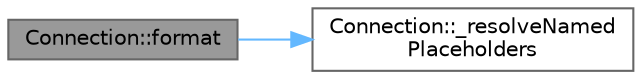 digraph "Connection::format"
{
 // INTERACTIVE_SVG=YES
 // LATEX_PDF_SIZE
  bgcolor="transparent";
  edge [fontname=Helvetica,fontsize=10,labelfontname=Helvetica,labelfontsize=10];
  node [fontname=Helvetica,fontsize=10,shape=box,height=0.2,width=0.4];
  rankdir="LR";
  Node1 [id="Node000001",label="Connection::format",height=0.2,width=0.4,color="gray40", fillcolor="grey60", style="filled", fontcolor="black",tooltip=" "];
  Node1 -> Node2 [id="edge2_Node000001_Node000002",color="steelblue1",style="solid",tooltip=" "];
  Node2 [id="Node000002",label="Connection::_resolveNamed\lPlaceholders",height=0.2,width=0.4,color="grey40", fillcolor="white", style="filled",URL="$dc/d14/a00720_a72c890d7953e013847975dc989309302.html#a72c890d7953e013847975dc989309302",tooltip=" "];
}
